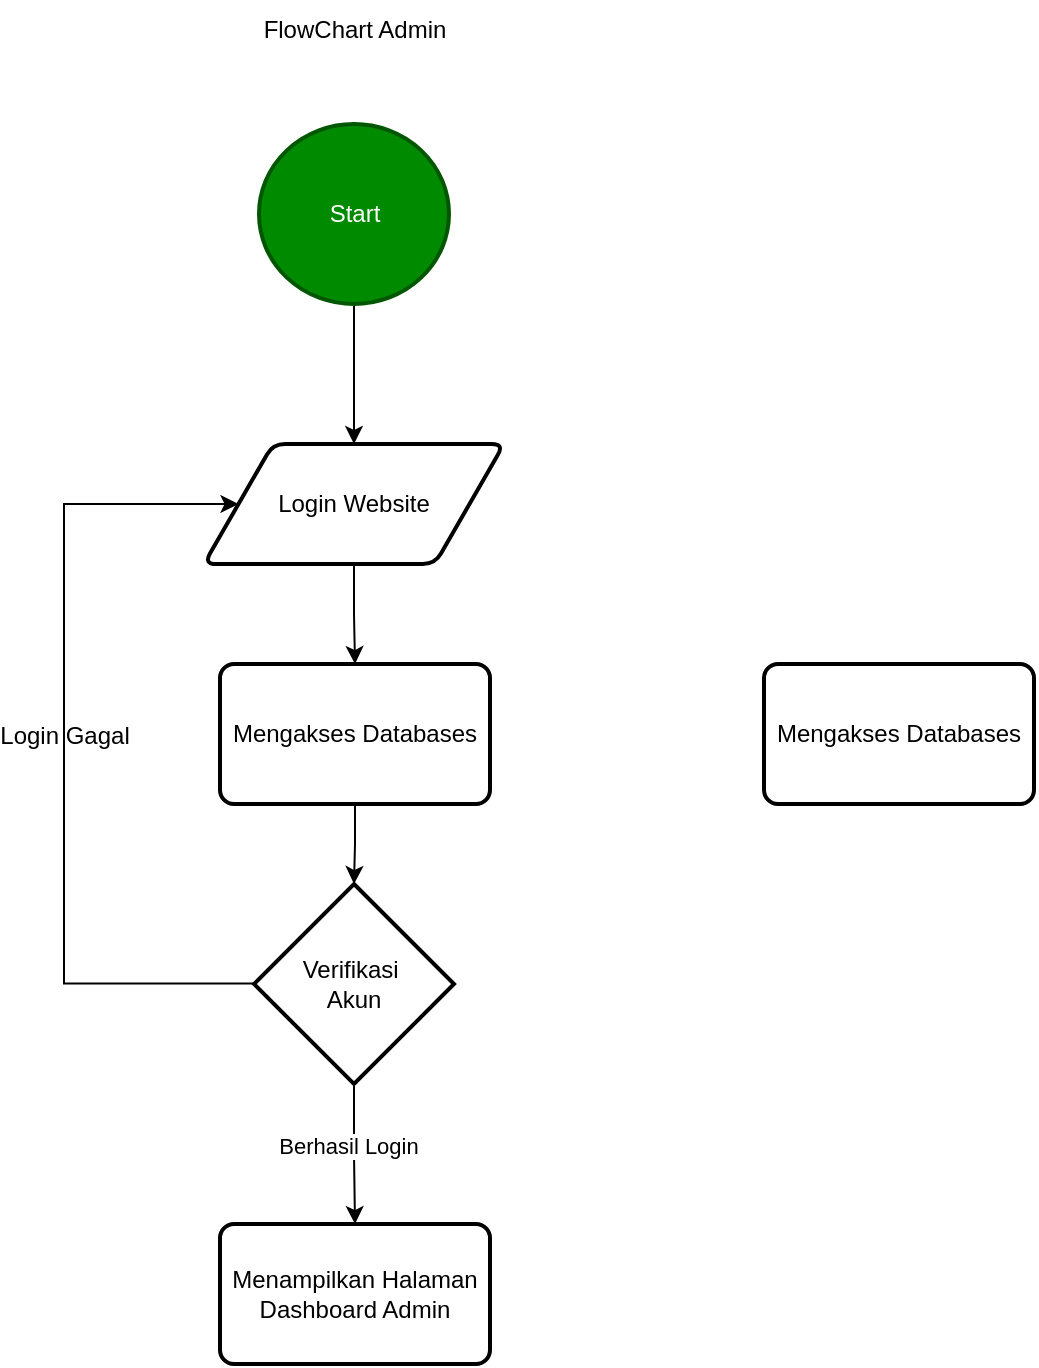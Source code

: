 <mxfile version="28.1.0">
  <diagram name="Page-1" id="Y7fMB8nMaCXcloLM-Pp2">
    <mxGraphModel dx="1426" dy="829" grid="1" gridSize="10" guides="1" tooltips="1" connect="1" arrows="1" fold="1" page="1" pageScale="1" pageWidth="850" pageHeight="1100" math="0" shadow="0">
      <root>
        <mxCell id="0" />
        <mxCell id="1" parent="0" />
        <mxCell id="Dfxu81sBwkelCr8guTCU-4" value="" style="edgeStyle=orthogonalEdgeStyle;rounded=0;orthogonalLoop=1;jettySize=auto;html=1;" parent="1" source="Dfxu81sBwkelCr8guTCU-1" target="Dfxu81sBwkelCr8guTCU-3" edge="1">
          <mxGeometry relative="1" as="geometry" />
        </mxCell>
        <mxCell id="Dfxu81sBwkelCr8guTCU-1" value="Start" style="strokeWidth=2;html=1;shape=mxgraph.flowchart.start_2;whiteSpace=wrap;fillColor=#008a00;fontColor=#ffffff;strokeColor=#005700;" parent="1" vertex="1">
          <mxGeometry x="377.5" y="80" width="95" height="90" as="geometry" />
        </mxCell>
        <mxCell id="Dfxu81sBwkelCr8guTCU-2" value="FlowChart Admin" style="text;html=1;align=center;verticalAlign=middle;resizable=0;points=[];autosize=1;strokeColor=none;fillColor=none;" parent="1" vertex="1">
          <mxGeometry x="370" y="18" width="110" height="30" as="geometry" />
        </mxCell>
        <mxCell id="Dfxu81sBwkelCr8guTCU-6" style="edgeStyle=orthogonalEdgeStyle;rounded=0;orthogonalLoop=1;jettySize=auto;html=1;" parent="1" source="Dfxu81sBwkelCr8guTCU-3" target="Dfxu81sBwkelCr8guTCU-5" edge="1">
          <mxGeometry relative="1" as="geometry" />
        </mxCell>
        <mxCell id="Dfxu81sBwkelCr8guTCU-3" value="Login Website" style="shape=parallelogram;html=1;strokeWidth=2;perimeter=parallelogramPerimeter;whiteSpace=wrap;rounded=1;arcSize=12;size=0.23;" parent="1" vertex="1">
          <mxGeometry x="350" y="240" width="150" height="60" as="geometry" />
        </mxCell>
        <mxCell id="Dfxu81sBwkelCr8guTCU-10" value="" style="edgeStyle=orthogonalEdgeStyle;rounded=0;orthogonalLoop=1;jettySize=auto;html=1;" parent="1" source="Dfxu81sBwkelCr8guTCU-5" target="Dfxu81sBwkelCr8guTCU-7" edge="1">
          <mxGeometry relative="1" as="geometry" />
        </mxCell>
        <mxCell id="Dfxu81sBwkelCr8guTCU-5" value="Mengakses Databases" style="rounded=1;whiteSpace=wrap;html=1;absoluteArcSize=1;arcSize=14;strokeWidth=2;" parent="1" vertex="1">
          <mxGeometry x="358" y="350" width="135" height="70" as="geometry" />
        </mxCell>
        <mxCell id="Dfxu81sBwkelCr8guTCU-9" style="edgeStyle=orthogonalEdgeStyle;rounded=0;orthogonalLoop=1;jettySize=auto;html=1;entryX=0;entryY=0.5;entryDx=0;entryDy=0;exitX=0.007;exitY=0.497;exitDx=0;exitDy=0;exitPerimeter=0;" parent="1" source="Dfxu81sBwkelCr8guTCU-7" target="Dfxu81sBwkelCr8guTCU-3" edge="1">
          <mxGeometry relative="1" as="geometry">
            <mxPoint x="270" y="270" as="targetPoint" />
            <mxPoint x="370" y="509" as="sourcePoint" />
            <Array as="points">
              <mxPoint x="280" y="510" />
              <mxPoint x="280" y="270" />
            </Array>
          </mxGeometry>
        </mxCell>
        <mxCell id="ON-hStuvIpB2r_PBf_yH-8" value="&lt;span style=&quot;color: rgb(0, 0, 0); font-size: 12px;&quot;&gt;Login Gagal&lt;/span&gt;" style="edgeLabel;html=1;align=center;verticalAlign=middle;resizable=0;points=[];labelBackgroundColor=none;" vertex="1" connectable="0" parent="Dfxu81sBwkelCr8guTCU-9">
          <mxGeometry x="0.008" y="-3" relative="1" as="geometry">
            <mxPoint x="-3" y="-7" as="offset" />
          </mxGeometry>
        </mxCell>
        <mxCell id="ON-hStuvIpB2r_PBf_yH-9" style="edgeStyle=orthogonalEdgeStyle;rounded=0;orthogonalLoop=1;jettySize=auto;html=1;entryX=0.5;entryY=0;entryDx=0;entryDy=0;" edge="1" parent="1" source="Dfxu81sBwkelCr8guTCU-7" target="ON-hStuvIpB2r_PBf_yH-4">
          <mxGeometry relative="1" as="geometry" />
        </mxCell>
        <mxCell id="ON-hStuvIpB2r_PBf_yH-10" value="Berhasil Login" style="edgeLabel;html=1;align=center;verticalAlign=middle;resizable=0;points=[];" vertex="1" connectable="0" parent="ON-hStuvIpB2r_PBf_yH-9">
          <mxGeometry x="-0.121" y="-3" relative="1" as="geometry">
            <mxPoint as="offset" />
          </mxGeometry>
        </mxCell>
        <mxCell id="Dfxu81sBwkelCr8guTCU-7" value="Verifikasi&amp;nbsp;&lt;div&gt;&lt;span style=&quot;background-color: transparent; color: light-dark(rgb(0, 0, 0), rgb(255, 255, 255));&quot;&gt;Akun&lt;/span&gt;&lt;/div&gt;" style="strokeWidth=2;html=1;shape=mxgraph.flowchart.decision;whiteSpace=wrap;" parent="1" vertex="1">
          <mxGeometry x="375" y="460" width="100" height="100" as="geometry" />
        </mxCell>
        <mxCell id="ON-hStuvIpB2r_PBf_yH-4" value="Menampilkan Halaman Dashboard Admin" style="rounded=1;whiteSpace=wrap;html=1;absoluteArcSize=1;arcSize=14;strokeWidth=2;" vertex="1" parent="1">
          <mxGeometry x="358" y="630" width="135" height="70" as="geometry" />
        </mxCell>
        <mxCell id="ON-hStuvIpB2r_PBf_yH-11" value="Mengakses Databases" style="rounded=1;whiteSpace=wrap;html=1;absoluteArcSize=1;arcSize=14;strokeWidth=2;" vertex="1" parent="1">
          <mxGeometry x="630" y="350" width="135" height="70" as="geometry" />
        </mxCell>
      </root>
    </mxGraphModel>
  </diagram>
</mxfile>
